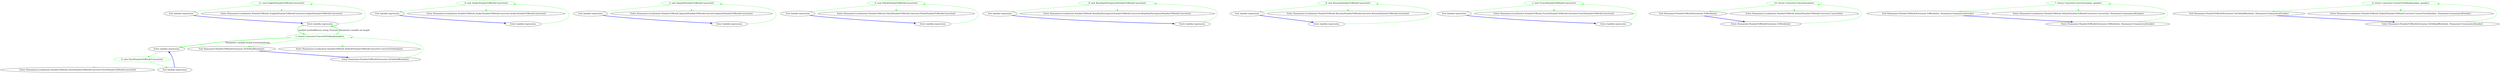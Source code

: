 digraph  {
d1 [cluster="lambda expression", color=green, community=0, label="11: new EnglishNumberToWordsConverter()", span="15-15"];
d0 [cluster="lambda expression", label="Entry lambda expression", span="15-15"];
d2 [cluster="lambda expression", label="Exit lambda expression", span="15-15"];
d3 [cluster="Humanizer.Localisation.NumberToWords.EnglishNumberToWordsConverter.EnglishNumberToWordsConverter()", label="Entry Humanizer.Localisation.NumberToWords.EnglishNumberToWordsConverter.EnglishNumberToWordsConverter()", span="5-5"];
d5 [cluster="lambda expression", color=green, community=0, label="6: new ArabicNumberToWordsConverter()", span="16-16"];
d4 [cluster="lambda expression", label="Entry lambda expression", span="16-16"];
d6 [cluster="lambda expression", label="Exit lambda expression", span="16-16"];
d7 [cluster="Humanizer.Localisation.NumberToWords.ArabicNumberToWordsConverter.ArabicNumberToWordsConverter()", label="Entry Humanizer.Localisation.NumberToWords.ArabicNumberToWordsConverter.ArabicNumberToWordsConverter()", span="4-4"];
d9 [cluster="lambda expression", color=green, community=0, label="4: new FarsiNumberToWordsConverter()", span="17-17"];
d8 [cluster="lambda expression", label="Entry lambda expression", span="17-17"];
d10 [cluster="lambda expression", label="Exit lambda expression", span="17-17"];
d11 [cluster="Humanizer.Localisation.NumberToWords.FarsiNumberToWordsConverter.FarsiNumberToWordsConverter()", label="Entry Humanizer.Localisation.NumberToWords.FarsiNumberToWordsConverter.FarsiNumberToWordsConverter()", span="5-5"];
d13 [cluster="lambda expression", color=green, community=0, label="2: new SpanishNumberToWordsConverter()", span="18-18"];
d12 [cluster="lambda expression", label="Entry lambda expression", span="18-18"];
d14 [cluster="lambda expression", label="Exit lambda expression", span="18-18"];
d15 [cluster="Humanizer.Localisation.NumberToWords.SpanishNumberToWordsConverter.SpanishNumberToWordsConverter()", label="Entry Humanizer.Localisation.NumberToWords.SpanishNumberToWordsConverter.SpanishNumberToWordsConverter()", span="5-5"];
d17 [cluster="lambda expression", color=green, community=0, label="0: new PolishNumberToWordsConverter()", span="19-19"];
d16 [cluster="lambda expression", label="Entry lambda expression", span="19-19"];
d18 [cluster="lambda expression", label="Exit lambda expression", span="19-19"];
d19 [cluster="Humanizer.Localisation.NumberToWords.PolishNumberToWordsConverter.PolishNumberToWordsConverter()", label="Entry Humanizer.Localisation.NumberToWords.PolishNumberToWordsConverter.PolishNumberToWordsConverter()", span="6-6"];
d21 [cluster="lambda expression", color=green, community=0, label="8: new BrazilianPortugueseNumberToWordsConverter()", span="20-20"];
d20 [cluster="lambda expression", label="Entry lambda expression", span="20-20"];
d22 [cluster="lambda expression", label="Exit lambda expression", span="20-20"];
d23 [cluster="Humanizer.Localisation.NumberToWords.BrazilianPortugueseNumberToWordsConverter.BrazilianPortugueseNumberToWordsConverter()", label="Entry Humanizer.Localisation.NumberToWords.BrazilianPortugueseNumberToWordsConverter.BrazilianPortugueseNumberToWordsConverter()", span="5-5"];
d25 [cluster="lambda expression", color=green, community=0, label="8: new RussianNumberToWordsConverter()", span="21-21"];
d24 [cluster="lambda expression", label="Entry lambda expression", span="21-21"];
d26 [cluster="lambda expression", label="Exit lambda expression", span="21-21"];
d27 [cluster="Humanizer.Localisation.NumberToWords.RussianNumberToWordsConverter.RussianNumberToWordsConverter()", label="Entry Humanizer.Localisation.NumberToWords.RussianNumberToWordsConverter.RussianNumberToWordsConverter()", span="5-5"];
d29 [cluster="lambda expression", color=green, community=0, label="2: new FrenchNumberToWordsConverter()", span="22-22"];
d28 [cluster="lambda expression", label="Entry lambda expression", span="22-22"];
d30 [cluster="lambda expression", label="Exit lambda expression", span="22-22"];
d31 [cluster="Humanizer.Localisation.NumberToWords.FrenchNumberToWordsConverter.FrenchNumberToWordsConverter()", label="Entry Humanizer.Localisation.NumberToWords.FrenchNumberToWordsConverter.FrenchNumberToWordsConverter()", span="5-5"];
d33 [cluster="Humanizer.NumberToWordsExtension.ToWords(int)", color=green, community=0, label="10: return Converter.Convert(number);", span="32-32"];
d32 [cluster="Humanizer.NumberToWordsExtension.ToWords(int)", label="Entry Humanizer.NumberToWordsExtension.ToWords(int)", span="30-30"];
d34 [cluster="Humanizer.NumberToWordsExtension.ToWords(int)", label="Exit Humanizer.NumberToWordsExtension.ToWords(int)", span="30-30"];
d35 [cluster="Humanizer.Localisation.NumberToWords.DefaultNumberToWordsConverter.Convert(int)", label="Entry Humanizer.Localisation.NumberToWords.DefaultNumberToWordsConverter.Convert(int)", span="22-22"];
d37 [cluster="Humanizer.NumberToWordsExtension.ToWords(int, Humanizer.GrammaticalGender)", color=green, community=0, label="7: return Converter.Convert(number, gender);", span="45-45"];
d36 [cluster="Humanizer.NumberToWordsExtension.ToWords(int, Humanizer.GrammaticalGender)", label="Entry Humanizer.NumberToWordsExtension.ToWords(int, Humanizer.GrammaticalGender)", span="43-43"];
d38 [cluster="Humanizer.NumberToWordsExtension.ToWords(int, Humanizer.GrammaticalGender)", label="Exit Humanizer.NumberToWordsExtension.ToWords(int, Humanizer.GrammaticalGender)", span="43-43"];
d39 [cluster="Humanizer.Localisation.NumberToWords.DefaultNumberToWordsConverter.Convert(int, Humanizer.GrammaticalGender)", label="Entry Humanizer.Localisation.NumberToWords.DefaultNumberToWordsConverter.Convert(int, Humanizer.GrammaticalGender)", span="12-12"];
d41 [cluster="Humanizer.NumberToWordsExtension.ToOrdinalWords(int)", color=green, community=0, label="1: return Converter.ConvertToOrdinal(number);", span="55-55"];
d40 [cluster="Humanizer.NumberToWordsExtension.ToOrdinalWords(int)", label="Entry Humanizer.NumberToWordsExtension.ToOrdinalWords(int)", span="53-53"];
d42 [cluster="Humanizer.NumberToWordsExtension.ToOrdinalWords(int)", label="Exit Humanizer.NumberToWordsExtension.ToOrdinalWords(int)", span="53-53"];
d43 [cluster="Humanizer.Localisation.NumberToWords.DefaultNumberToWordsConverter.ConvertToOrdinal(int)", label="Entry Humanizer.Localisation.NumberToWords.DefaultNumberToWordsConverter.ConvertToOrdinal(int)", span="45-45"];
d45 [cluster="Humanizer.NumberToWordsExtension.ToOrdinalWords(int, Humanizer.GrammaticalGender)", color=green, community=0, label="4: return Converter.ConvertToOrdinal(number, gender);", span="68-68"];
d44 [cluster="Humanizer.NumberToWordsExtension.ToOrdinalWords(int, Humanizer.GrammaticalGender)", label="Entry Humanizer.NumberToWordsExtension.ToOrdinalWords(int, Humanizer.GrammaticalGender)", span="66-66"];
d46 [cluster="Humanizer.NumberToWordsExtension.ToOrdinalWords(int, Humanizer.GrammaticalGender)", label="Exit Humanizer.NumberToWordsExtension.ToOrdinalWords(int, Humanizer.GrammaticalGender)", span="66-66"];
d47 [cluster="Humanizer.Localisation.NumberToWords.DefaultNumberToWordsConverter.ConvertToOrdinal(int, Humanizer.GrammaticalGender)", label="Entry Humanizer.Localisation.NumberToWords.DefaultNumberToWordsConverter.ConvertToOrdinal(int, Humanizer.GrammaticalGender)", span="35-35"];
d1 -> d2  [color=green, key=0, style=solid];
d1 -> d3  [color=green, key=2, style=dotted];
d0 -> d1  [color=green, key=0, style=solid];
d0 -> d41  [color=green, key=3, label="method methodReturn string Truncate", style=bold];
d2 -> d0  [color=blue, key=0, style=bold];
d5 -> d6  [color=green, key=0, style=solid];
d5 -> d7  [color=green, key=2, style=dotted];
d4 -> d5  [color=green, key=0, style=solid];
d6 -> d4  [color=blue, key=0, style=bold];
d9 -> d10  [color=green, key=0, style=solid];
d9 -> d11  [color=green, key=2, style=dotted];
d8 -> d9  [color=green, key=0, style=solid];
d10 -> d8  [color=blue, key=0, style=bold];
d13 -> d14  [color=green, key=0, style=solid];
d13 -> d15  [color=green, key=2, style=dotted];
d12 -> d13  [color=green, key=0, style=solid];
d14 -> d12  [color=blue, key=0, style=bold];
d17 -> d18  [color=green, key=0, style=solid];
d17 -> d19  [color=green, key=2, style=dotted];
d16 -> d17  [color=green, key=0, style=solid];
d18 -> d16  [color=blue, key=0, style=bold];
d21 -> d22  [color=green, key=0, style=solid];
d21 -> d23  [color=green, key=2, style=dotted];
d20 -> d21  [color=green, key=0, style=solid];
d22 -> d20  [color=blue, key=0, style=bold];
d25 -> d26  [color=green, key=0, style=solid];
d25 -> d27  [color=green, key=2, style=dotted];
d24 -> d25  [color=green, key=0, style=solid];
d26 -> d24  [color=blue, key=0, style=bold];
d29 -> d30  [color=green, key=0, style=solid];
d29 -> d31  [color=green, key=2, style=dotted];
d28 -> d29  [color=green, key=0, style=solid];
d30 -> d28  [color=blue, key=0, style=bold];
d33 -> d34  [color=green, key=0, style=solid];
d33 -> d35  [color=green, key=2, style=dotted];
d32 -> d33  [color=green, key=0, style=solid];
d34 -> d32  [color=blue, key=0, style=bold];
d37 -> d38  [color=green, key=0, style=solid];
d37 -> d39  [color=green, key=2, style=dotted];
d36 -> d37  [color=green, key=0, style=solid];
d38 -> d36  [color=blue, key=0, style=bold];
d41 -> d42  [color=green, key=0, style=solid];
d41 -> d43  [color=green, key=2, style=dotted];
d41 -> d0  [color=green, key=3, label="Parameter variable int length", style=bold];
d41 -> d8  [color=green, key=3, label="Parameter variable string truncationString", style=bold];
d40 -> d41  [color=green, key=0, style=solid];
d42 -> d40  [color=blue, key=0, style=bold];
d45 -> d46  [color=green, key=0, style=solid];
d45 -> d47  [color=green, key=2, style=dotted];
d44 -> d45  [color=green, key=0, style=solid];
d46 -> d44  [color=blue, key=0, style=bold];
}
